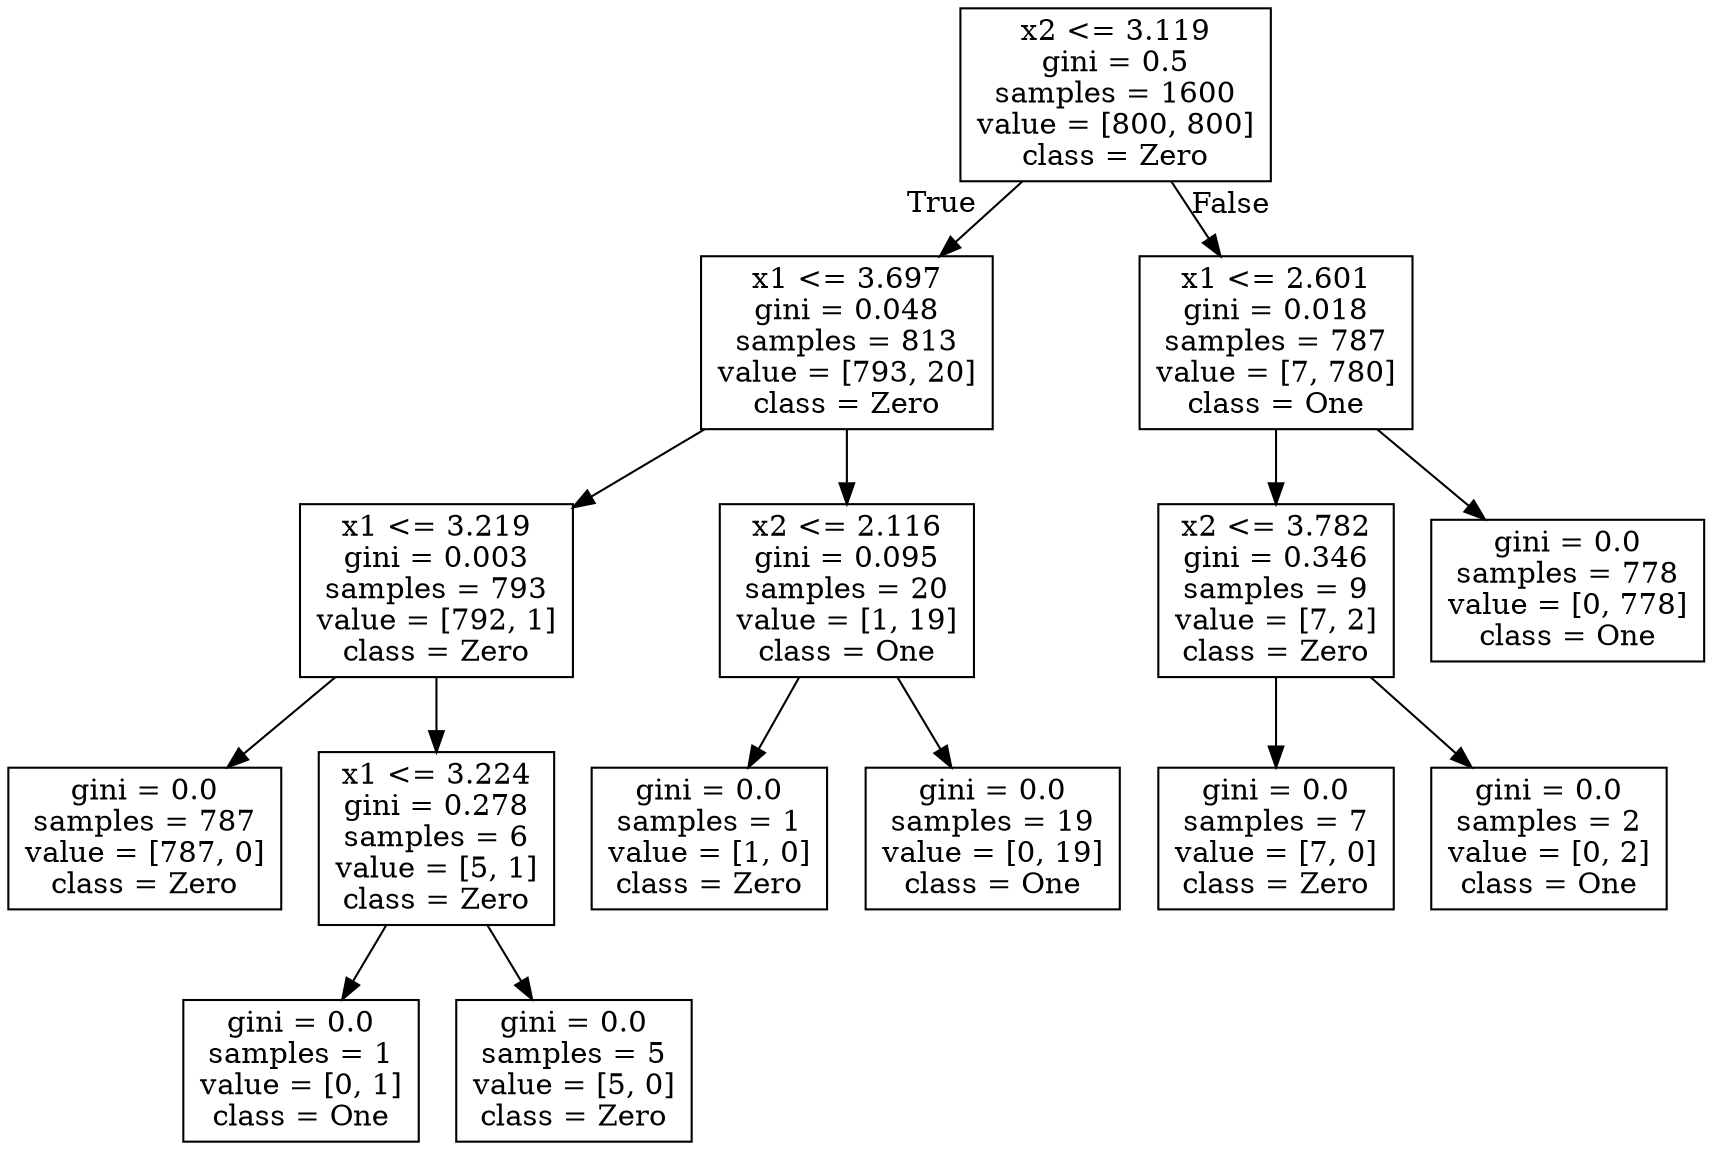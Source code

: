 digraph Tree {
node [shape=box] ;
0 [label="x2 <= 3.119\ngini = 0.5\nsamples = 1600\nvalue = [800, 800]\nclass = Zero"] ;
1 [label="x1 <= 3.697\ngini = 0.048\nsamples = 813\nvalue = [793, 20]\nclass = Zero"] ;
0 -> 1 [labeldistance=2.5, labelangle=45, headlabel="True"] ;
2 [label="x1 <= 3.219\ngini = 0.003\nsamples = 793\nvalue = [792, 1]\nclass = Zero"] ;
1 -> 2 ;
3 [label="gini = 0.0\nsamples = 787\nvalue = [787, 0]\nclass = Zero"] ;
2 -> 3 ;
4 [label="x1 <= 3.224\ngini = 0.278\nsamples = 6\nvalue = [5, 1]\nclass = Zero"] ;
2 -> 4 ;
5 [label="gini = 0.0\nsamples = 1\nvalue = [0, 1]\nclass = One"] ;
4 -> 5 ;
6 [label="gini = 0.0\nsamples = 5\nvalue = [5, 0]\nclass = Zero"] ;
4 -> 6 ;
7 [label="x2 <= 2.116\ngini = 0.095\nsamples = 20\nvalue = [1, 19]\nclass = One"] ;
1 -> 7 ;
8 [label="gini = 0.0\nsamples = 1\nvalue = [1, 0]\nclass = Zero"] ;
7 -> 8 ;
9 [label="gini = 0.0\nsamples = 19\nvalue = [0, 19]\nclass = One"] ;
7 -> 9 ;
10 [label="x1 <= 2.601\ngini = 0.018\nsamples = 787\nvalue = [7, 780]\nclass = One"] ;
0 -> 10 [labeldistance=2.5, labelangle=-45, headlabel="False"] ;
11 [label="x2 <= 3.782\ngini = 0.346\nsamples = 9\nvalue = [7, 2]\nclass = Zero"] ;
10 -> 11 ;
12 [label="gini = 0.0\nsamples = 7\nvalue = [7, 0]\nclass = Zero"] ;
11 -> 12 ;
13 [label="gini = 0.0\nsamples = 2\nvalue = [0, 2]\nclass = One"] ;
11 -> 13 ;
14 [label="gini = 0.0\nsamples = 778\nvalue = [0, 778]\nclass = One"] ;
10 -> 14 ;
}